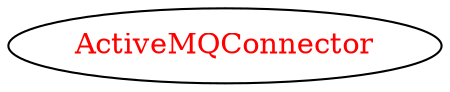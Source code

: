 digraph dependencyGraph {
 concentrate=true;
 ranksep="2.0";
 rankdir="LR"; 
 splines="ortho";
"ActiveMQConnector" [fontcolor="red"];
}
